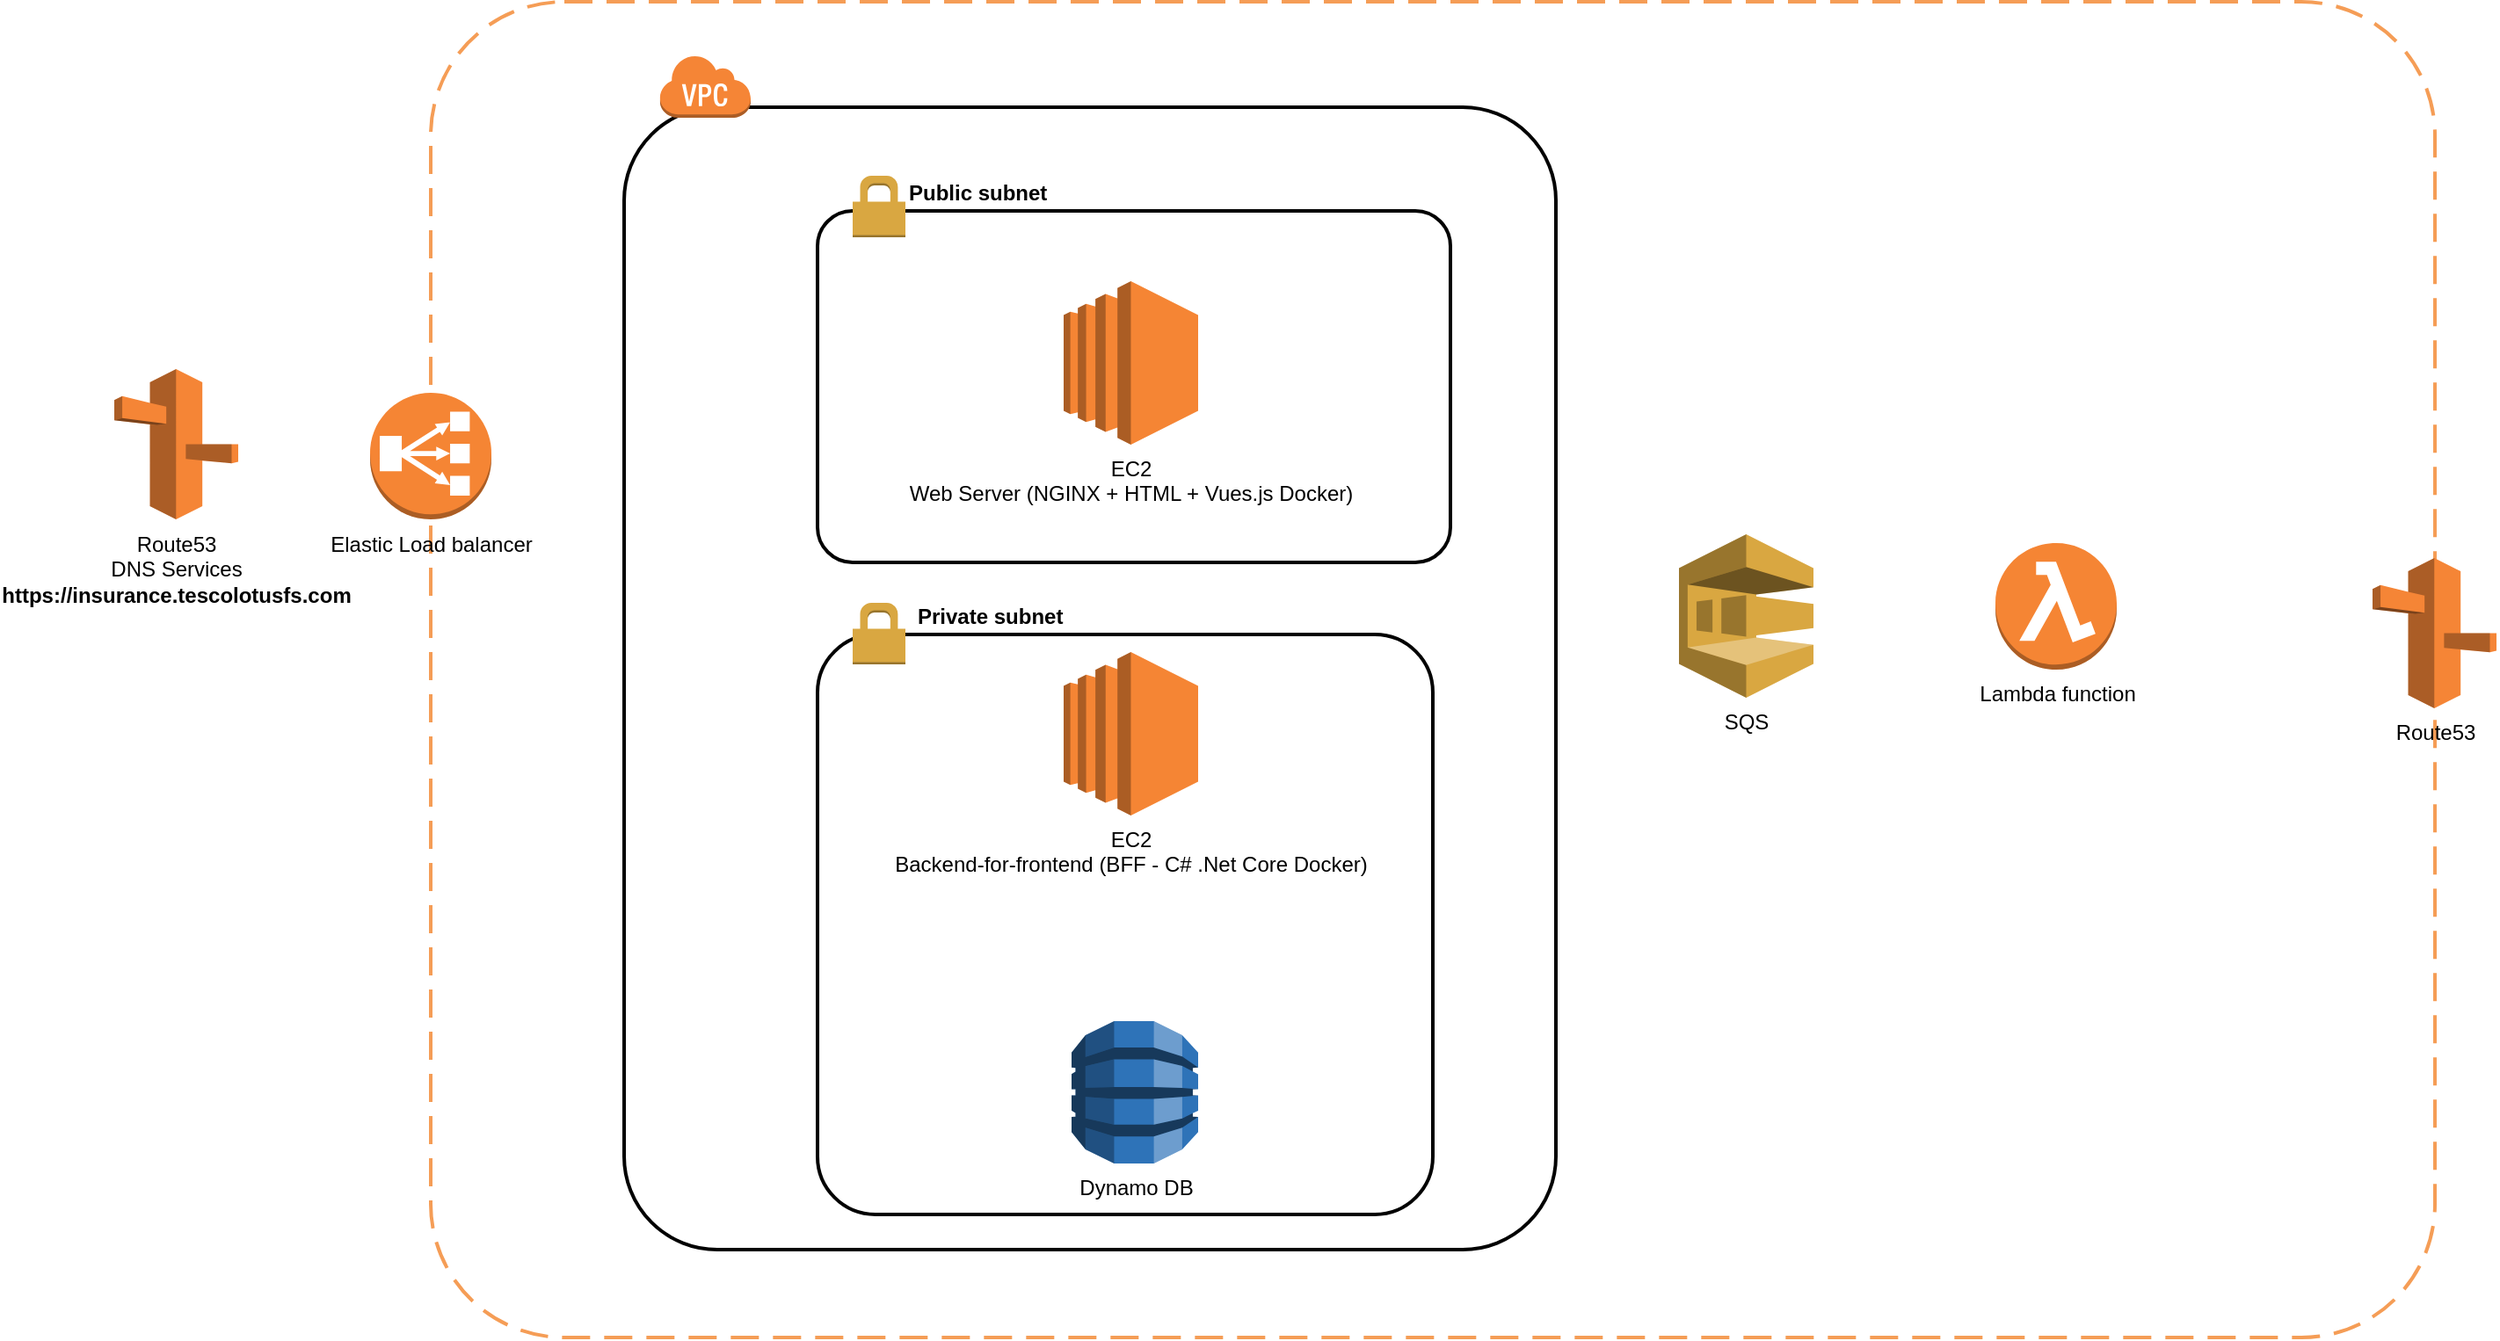 <mxfile version="10.7.1" type="github"><diagram id="LxcErP3utdlDIvT-QuOY" name="Page-1"><mxGraphModel dx="2248" dy="956" grid="1" gridSize="10" guides="1" tooltips="1" connect="1" arrows="1" fold="1" page="1" pageScale="1" pageWidth="3300" pageHeight="2339" math="0" shadow="0"><root><mxCell id="0"/><mxCell id="1" parent="0"/><mxCell id="rfWni7gN66RDjKxtkfjA-19" value="" style="rounded=1;arcSize=10;dashed=1;strokeColor=#F59D56;fillColor=none;gradientColor=none;dashPattern=8 4;strokeWidth=2;" vertex="1" parent="1"><mxGeometry x="340" y="270" width="1140" height="760" as="geometry"/></mxCell><mxCell id="rfWni7gN66RDjKxtkfjA-1" value="EC2&lt;br&gt;Web Server (NGINX + HTML + Vues.js Docker)" style="outlineConnect=0;dashed=0;verticalLabelPosition=bottom;verticalAlign=top;align=center;html=1;shape=mxgraph.aws3.ec2;fillColor=#F58534;gradientColor=none;" vertex="1" parent="1"><mxGeometry x="700" y="429" width="76.5" height="93" as="geometry"/></mxCell><mxCell id="rfWni7gN66RDjKxtkfjA-2" value="EC2&lt;br&gt;Backend-for-frontend (BFF - C# .Net Core Docker)" style="outlineConnect=0;dashed=0;verticalLabelPosition=bottom;verticalAlign=top;align=center;html=1;shape=mxgraph.aws3.ec2;fillColor=#F58534;gradientColor=none;" vertex="1" parent="1"><mxGeometry x="700" y="640" width="76.5" height="93" as="geometry"/></mxCell><mxCell id="rfWni7gN66RDjKxtkfjA-3" value="SQS" style="outlineConnect=0;dashed=0;verticalLabelPosition=bottom;verticalAlign=top;align=center;html=1;shape=mxgraph.aws3.sqs;fillColor=#D9A741;gradientColor=none;" vertex="1" parent="1"><mxGeometry x="1050" y="573" width="76.5" height="93" as="geometry"/></mxCell><mxCell id="rfWni7gN66RDjKxtkfjA-4" value="Lambda function" style="outlineConnect=0;dashed=0;verticalLabelPosition=bottom;verticalAlign=top;align=center;html=1;shape=mxgraph.aws3.lambda_function;fillColor=#F58534;gradientColor=none;" vertex="1" parent="1"><mxGeometry x="1230" y="578" width="69" height="72" as="geometry"/></mxCell><mxCell id="rfWni7gN66RDjKxtkfjA-5" value="Route53" style="outlineConnect=0;dashed=0;verticalLabelPosition=bottom;verticalAlign=top;align=center;html=1;shape=mxgraph.aws3.route_53;fillColor=#F58536;gradientColor=none;" vertex="1" parent="1"><mxGeometry x="1444.5" y="586.5" width="70.5" height="85.5" as="geometry"/></mxCell><mxCell id="rfWni7gN66RDjKxtkfjA-6" value="Route53&lt;br&gt;DNS Services&lt;br&gt;&lt;b&gt;https://insurance.tescolotusfs.com&lt;/b&gt;&lt;br&gt;" style="outlineConnect=0;dashed=0;verticalLabelPosition=bottom;verticalAlign=top;align=center;html=1;shape=mxgraph.aws3.route_53;fillColor=#F58536;gradientColor=none;" vertex="1" parent="1"><mxGeometry x="160" y="479" width="70.5" height="85.5" as="geometry"/></mxCell><mxCell id="rfWni7gN66RDjKxtkfjA-7" value="Elastic Load balancer" style="outlineConnect=0;dashed=0;verticalLabelPosition=bottom;verticalAlign=top;align=center;html=1;shape=mxgraph.aws3.classic_load_balancer;fillColor=#F58534;gradientColor=none;" vertex="1" parent="1"><mxGeometry x="305.5" y="492.5" width="69" height="72" as="geometry"/></mxCell><mxCell id="rfWni7gN66RDjKxtkfjA-8" value="Dynamo DB" style="outlineConnect=0;dashed=0;verticalLabelPosition=bottom;verticalAlign=top;align=center;html=1;shape=mxgraph.aws3.dynamo_db;fillColor=#2E73B8;gradientColor=none;" vertex="1" parent="1"><mxGeometry x="704.5" y="850" width="72" height="81" as="geometry"/></mxCell><mxCell id="rfWni7gN66RDjKxtkfjA-11" value="" style="rounded=1;arcSize=10;dashed=0;strokeColor=#000000;fillColor=none;gradientColor=none;strokeWidth=2;" vertex="1" parent="1"><mxGeometry x="450" y="330" width="530" height="650" as="geometry"/></mxCell><mxCell id="rfWni7gN66RDjKxtkfjA-12" value="" style="dashed=0;html=1;shape=mxgraph.aws3.virtual_private_cloud;fillColor=#F58536;gradientColor=none;dashed=0;" vertex="1" parent="1"><mxGeometry x="470" y="300" width="52" height="36" as="geometry"/></mxCell><mxCell id="rfWni7gN66RDjKxtkfjA-13" value="" style="rounded=1;arcSize=10;dashed=0;strokeColor=#000000;fillColor=none;gradientColor=none;strokeWidth=2;" vertex="1" parent="1"><mxGeometry x="560" y="389" width="360" height="200" as="geometry"/></mxCell><mxCell id="rfWni7gN66RDjKxtkfjA-14" value="" style="dashed=0;html=1;shape=mxgraph.aws3.permissions;fillColor=#D9A741;gradientColor=none;dashed=0;" vertex="1" parent="1"><mxGeometry x="580" y="369" width="30" height="35" as="geometry"/></mxCell><mxCell id="rfWni7gN66RDjKxtkfjA-15" value="" style="rounded=1;arcSize=10;dashed=0;strokeColor=#000000;fillColor=none;gradientColor=none;strokeWidth=2;" vertex="1" parent="1"><mxGeometry x="560" y="630" width="350" height="330" as="geometry"/></mxCell><mxCell id="rfWni7gN66RDjKxtkfjA-16" value="" style="dashed=0;html=1;shape=mxgraph.aws3.permissions;fillColor=#D9A741;gradientColor=none;dashed=0;" vertex="1" parent="1"><mxGeometry x="580" y="612" width="30" height="35" as="geometry"/></mxCell><mxCell id="rfWni7gN66RDjKxtkfjA-17" value="Private subnet" style="text;html=1;resizable=0;points=[];autosize=1;align=left;verticalAlign=top;spacingTop=-4;fontStyle=1" vertex="1" parent="1"><mxGeometry x="614.5" y="609.5" width="90" height="20" as="geometry"/></mxCell><mxCell id="rfWni7gN66RDjKxtkfjA-18" value="Public subnet" style="text;html=1;resizable=0;points=[];autosize=1;align=left;verticalAlign=top;spacingTop=-4;fontStyle=1" vertex="1" parent="1"><mxGeometry x="610" y="369" width="90" height="20" as="geometry"/></mxCell></root></mxGraphModel></diagram></mxfile>